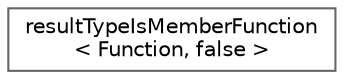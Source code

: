 digraph "类继承关系图"
{
 // LATEX_PDF_SIZE
  bgcolor="transparent";
  edge [fontname=Helvetica,fontsize=10,labelfontname=Helvetica,labelfontsize=10];
  node [fontname=Helvetica,fontsize=10,shape=box,height=0.2,width=0.4];
  rankdir="LR";
  Node0 [id="Node000000",label="resultTypeIsMemberFunction\l\< Function, false \>",height=0.2,width=0.4,color="grey40", fillcolor="white", style="filled",URL="$struct_async_1_1result_type_is_member_function_3_01_function_00_01false_01_4.html",tooltip=" "];
}

